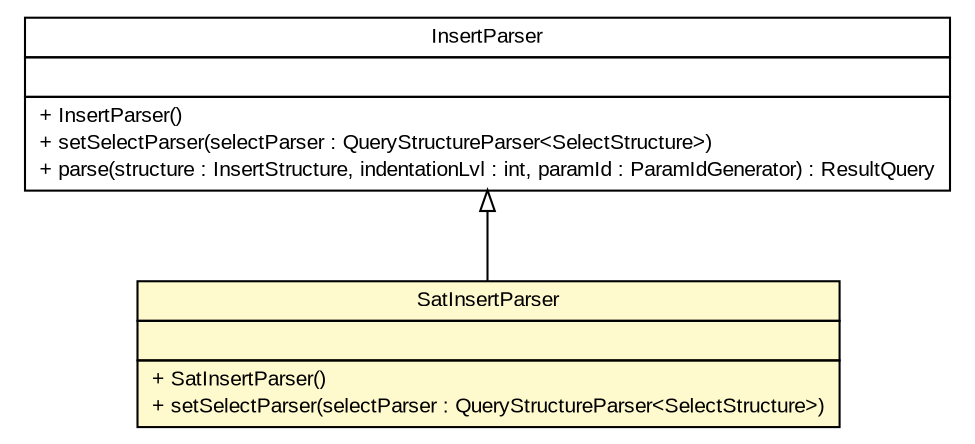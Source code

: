 #!/usr/local/bin/dot
#
# Class diagram 
# Generated by UMLGraph version R5_6 (http://www.umlgraph.org/)
#

digraph G {
	edge [fontname="arial",fontsize=10,labelfontname="arial",labelfontsize=10];
	node [fontname="arial",fontsize=10,shape=plaintext];
	nodesep=0.25;
	ranksep=0.5;
	// br.gov.to.sefaz.persistence.query.parser.insert.InsertParser
	c952790 [label=<<table title="br.gov.to.sefaz.persistence.query.parser.insert.InsertParser" border="0" cellborder="1" cellspacing="0" cellpadding="2" port="p" href="../../../query/parser/insert/InsertParser.html">
		<tr><td><table border="0" cellspacing="0" cellpadding="1">
<tr><td align="center" balign="center"> InsertParser </td></tr>
		</table></td></tr>
		<tr><td><table border="0" cellspacing="0" cellpadding="1">
<tr><td align="left" balign="left">  </td></tr>
		</table></td></tr>
		<tr><td><table border="0" cellspacing="0" cellpadding="1">
<tr><td align="left" balign="left"> + InsertParser() </td></tr>
<tr><td align="left" balign="left"> + setSelectParser(selectParser : QueryStructureParser&lt;SelectStructure&gt;) </td></tr>
<tr><td align="left" balign="left"> + parse(structure : InsertStructure, indentationLvl : int, paramId : ParamIdGenerator) : ResultQuery </td></tr>
		</table></td></tr>
		</table>>, URL="../../../query/parser/insert/InsertParser.html", fontname="arial", fontcolor="black", fontsize=10.0];
	// br.gov.to.sefaz.persistence.satquery.parser.insert.SatInsertParser
	c952829 [label=<<table title="br.gov.to.sefaz.persistence.satquery.parser.insert.SatInsertParser" border="0" cellborder="1" cellspacing="0" cellpadding="2" port="p" bgcolor="lemonChiffon" href="./SatInsertParser.html">
		<tr><td><table border="0" cellspacing="0" cellpadding="1">
<tr><td align="center" balign="center"> SatInsertParser </td></tr>
		</table></td></tr>
		<tr><td><table border="0" cellspacing="0" cellpadding="1">
<tr><td align="left" balign="left">  </td></tr>
		</table></td></tr>
		<tr><td><table border="0" cellspacing="0" cellpadding="1">
<tr><td align="left" balign="left"> + SatInsertParser() </td></tr>
<tr><td align="left" balign="left"> + setSelectParser(selectParser : QueryStructureParser&lt;SelectStructure&gt;) </td></tr>
		</table></td></tr>
		</table>>, URL="./SatInsertParser.html", fontname="arial", fontcolor="black", fontsize=10.0];
	//br.gov.to.sefaz.persistence.satquery.parser.insert.SatInsertParser extends br.gov.to.sefaz.persistence.query.parser.insert.InsertParser
	c952790:p -> c952829:p [dir=back,arrowtail=empty];
}


